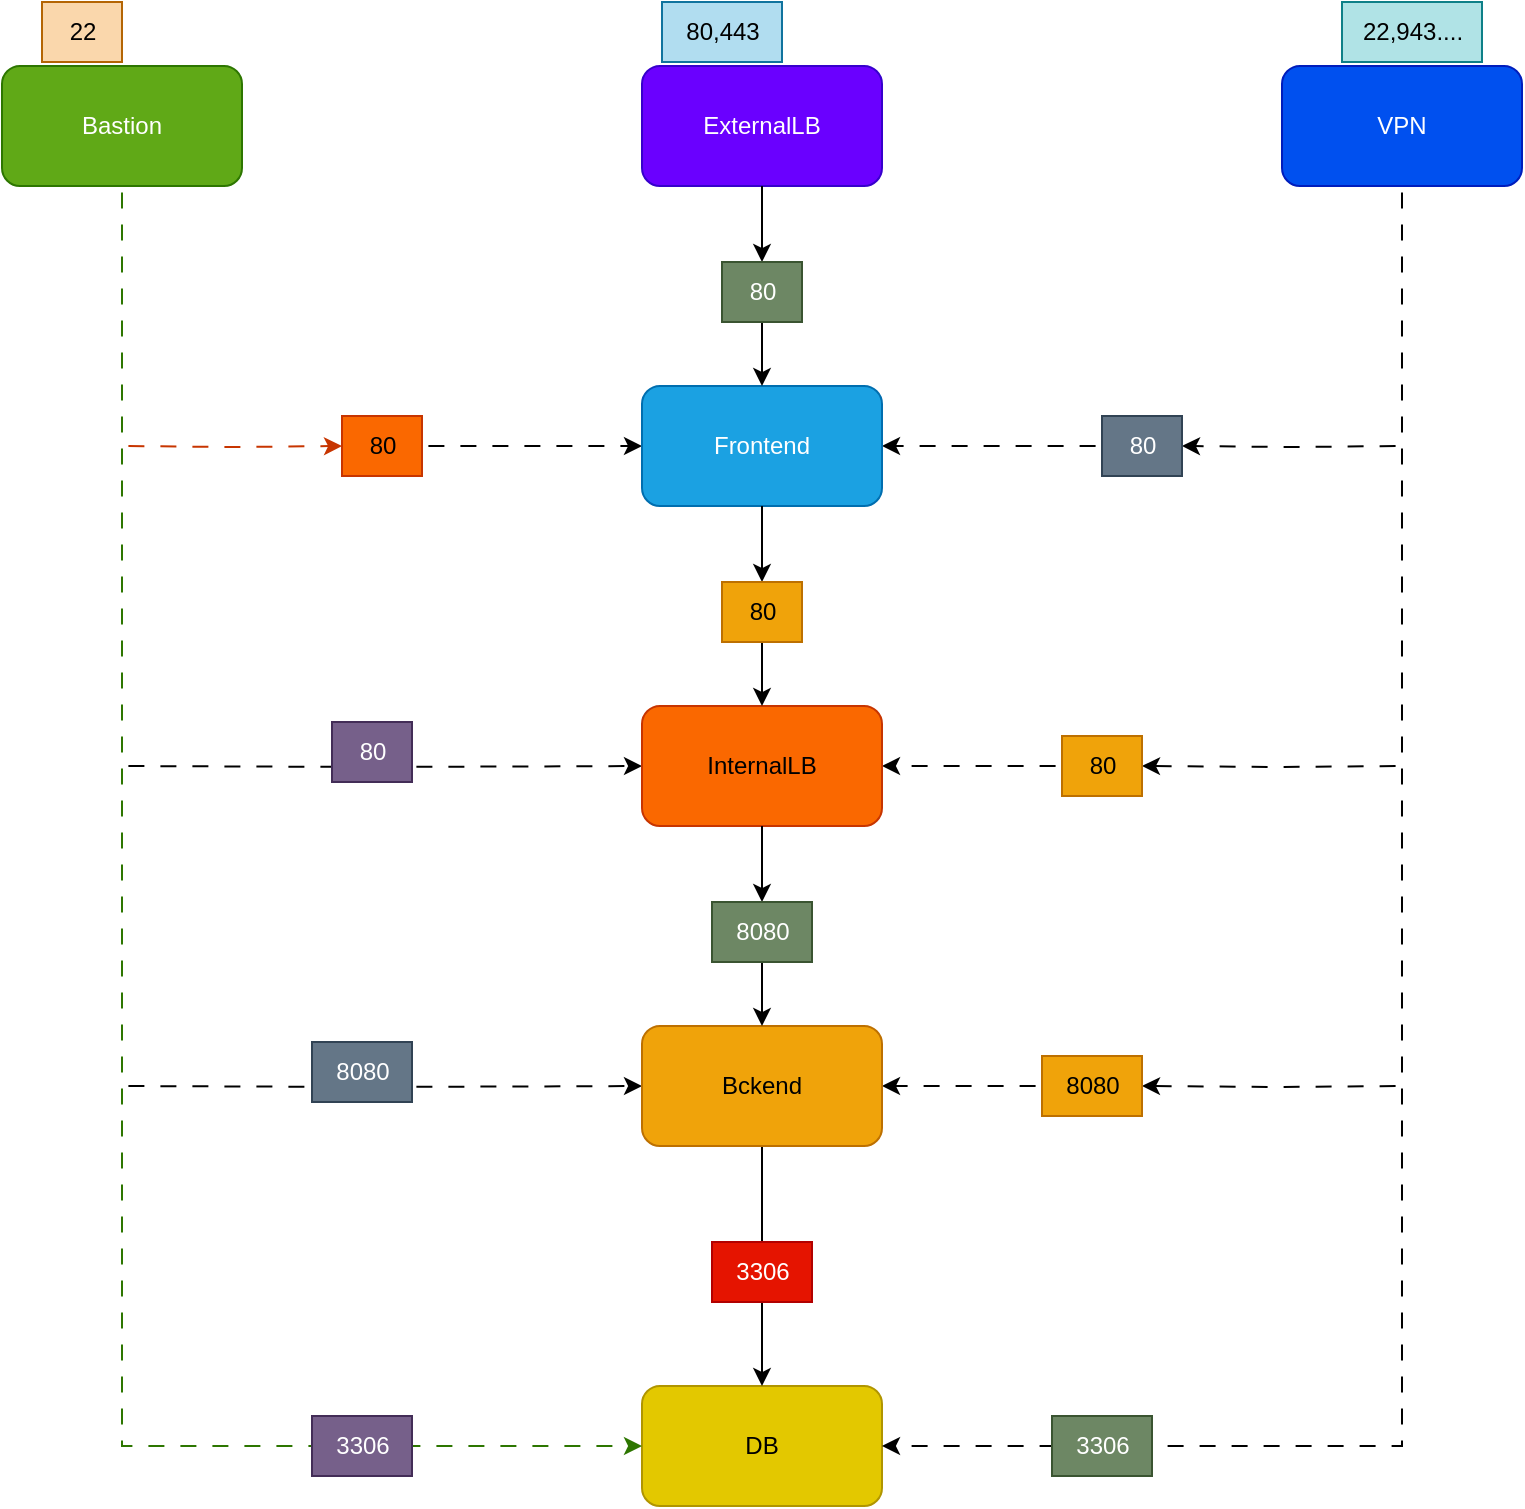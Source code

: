 <mxfile version="26.0.7">
  <diagram name="Page-1" id="6gcXUqYTGQuClc-u57p5">
    <mxGraphModel dx="1186" dy="-364" grid="1" gridSize="10" guides="1" tooltips="1" connect="1" arrows="1" fold="1" page="1" pageScale="1" pageWidth="850" pageHeight="1100" math="0" shadow="0">
      <root>
        <mxCell id="0" />
        <mxCell id="1" parent="0" />
        <mxCell id="hajlH9noZx7v-d4b18nL-1" value="DB" style="rounded=1;whiteSpace=wrap;html=1;fillColor=#e3c800;fontColor=#000000;strokeColor=#B09500;" vertex="1" parent="1">
          <mxGeometry x="400" y="1792" width="120" height="60" as="geometry" />
        </mxCell>
        <mxCell id="hajlH9noZx7v-d4b18nL-2" style="edgeStyle=orthogonalEdgeStyle;rounded=0;orthogonalLoop=1;jettySize=auto;html=1;exitX=0.5;exitY=1;exitDx=0;exitDy=0;entryX=0.5;entryY=0;entryDx=0;entryDy=0;" edge="1" parent="1" source="hajlH9noZx7v-d4b18nL-5" target="hajlH9noZx7v-d4b18nL-1">
          <mxGeometry relative="1" as="geometry" />
        </mxCell>
        <mxCell id="hajlH9noZx7v-d4b18nL-3" style="edgeStyle=orthogonalEdgeStyle;rounded=0;orthogonalLoop=1;jettySize=auto;html=1;flowAnimation=1;" edge="1" parent="1" target="hajlH9noZx7v-d4b18nL-5">
          <mxGeometry relative="1" as="geometry">
            <mxPoint x="140" y="1642" as="sourcePoint" />
          </mxGeometry>
        </mxCell>
        <mxCell id="hajlH9noZx7v-d4b18nL-4" style="edgeStyle=orthogonalEdgeStyle;rounded=0;orthogonalLoop=1;jettySize=auto;html=1;flowAnimation=1;" edge="1" parent="1" source="hajlH9noZx7v-d4b18nL-23" target="hajlH9noZx7v-d4b18nL-5">
          <mxGeometry relative="1" as="geometry">
            <mxPoint x="780" y="1642" as="sourcePoint" />
          </mxGeometry>
        </mxCell>
        <mxCell id="hajlH9noZx7v-d4b18nL-5" value="Bckend" style="rounded=1;whiteSpace=wrap;html=1;fillColor=#f0a30a;fontColor=#000000;strokeColor=#BD7000;" vertex="1" parent="1">
          <mxGeometry x="400" y="1612" width="120" height="60" as="geometry" />
        </mxCell>
        <mxCell id="hajlH9noZx7v-d4b18nL-6" style="edgeStyle=orthogonalEdgeStyle;rounded=0;orthogonalLoop=1;jettySize=auto;html=1;flowAnimation=1;" edge="1" parent="1" target="hajlH9noZx7v-d4b18nL-8">
          <mxGeometry relative="1" as="geometry">
            <mxPoint x="140" y="1482" as="sourcePoint" />
          </mxGeometry>
        </mxCell>
        <mxCell id="hajlH9noZx7v-d4b18nL-7" style="edgeStyle=orthogonalEdgeStyle;rounded=0;orthogonalLoop=1;jettySize=auto;html=1;entryX=0.5;entryY=0;entryDx=0;entryDy=0;" edge="1" parent="1" source="hajlH9noZx7v-d4b18nL-25" target="hajlH9noZx7v-d4b18nL-5">
          <mxGeometry relative="1" as="geometry" />
        </mxCell>
        <mxCell id="hajlH9noZx7v-d4b18nL-37" style="edgeStyle=orthogonalEdgeStyle;rounded=0;orthogonalLoop=1;jettySize=auto;html=1;flowAnimation=1;" edge="1" parent="1" source="hajlH9noZx7v-d4b18nL-27" target="hajlH9noZx7v-d4b18nL-8">
          <mxGeometry relative="1" as="geometry">
            <mxPoint x="780" y="1482" as="sourcePoint" />
          </mxGeometry>
        </mxCell>
        <mxCell id="hajlH9noZx7v-d4b18nL-8" value="InternalLB" style="rounded=1;whiteSpace=wrap;html=1;fillColor=#fa6800;fontColor=#000000;strokeColor=#C73500;" vertex="1" parent="1">
          <mxGeometry x="400" y="1452" width="120" height="60" as="geometry" />
        </mxCell>
        <mxCell id="hajlH9noZx7v-d4b18nL-9" style="edgeStyle=orthogonalEdgeStyle;rounded=0;orthogonalLoop=1;jettySize=auto;html=1;flowAnimation=1;" edge="1" parent="1" target="hajlH9noZx7v-d4b18nL-12" source="hajlH9noZx7v-d4b18nL-28">
          <mxGeometry relative="1" as="geometry">
            <mxPoint x="140" y="1322" as="sourcePoint" />
          </mxGeometry>
        </mxCell>
        <mxCell id="hajlH9noZx7v-d4b18nL-10" style="edgeStyle=orthogonalEdgeStyle;rounded=0;orthogonalLoop=1;jettySize=auto;html=1;flowAnimation=1;" edge="1" parent="1" target="hajlH9noZx7v-d4b18nL-12" source="hajlH9noZx7v-d4b18nL-29">
          <mxGeometry relative="1" as="geometry">
            <mxPoint x="780" y="1322" as="sourcePoint" />
          </mxGeometry>
        </mxCell>
        <mxCell id="hajlH9noZx7v-d4b18nL-11" style="edgeStyle=orthogonalEdgeStyle;rounded=0;orthogonalLoop=1;jettySize=auto;html=1;entryX=0.5;entryY=0;entryDx=0;entryDy=0;" edge="1" parent="1" source="hajlH9noZx7v-d4b18nL-30" target="hajlH9noZx7v-d4b18nL-8">
          <mxGeometry relative="1" as="geometry" />
        </mxCell>
        <mxCell id="hajlH9noZx7v-d4b18nL-12" value="Frontend" style="rounded=1;whiteSpace=wrap;html=1;fillColor=#1ba1e2;fontColor=#ffffff;strokeColor=#006EAF;" vertex="1" parent="1">
          <mxGeometry x="400" y="1292" width="120" height="60" as="geometry" />
        </mxCell>
        <mxCell id="hajlH9noZx7v-d4b18nL-13" style="edgeStyle=orthogonalEdgeStyle;rounded=0;orthogonalLoop=1;jettySize=auto;html=1;entryX=0.5;entryY=0;entryDx=0;entryDy=0;" edge="1" parent="1" source="hajlH9noZx7v-d4b18nL-31" target="hajlH9noZx7v-d4b18nL-12">
          <mxGeometry relative="1" as="geometry" />
        </mxCell>
        <mxCell id="hajlH9noZx7v-d4b18nL-14" value="ExternalLB" style="rounded=1;whiteSpace=wrap;html=1;fillColor=#6a00ff;fontColor=#ffffff;strokeColor=#3700CC;" vertex="1" parent="1">
          <mxGeometry x="400" y="1132" width="120" height="60" as="geometry" />
        </mxCell>
        <mxCell id="hajlH9noZx7v-d4b18nL-15" style="edgeStyle=orthogonalEdgeStyle;rounded=0;orthogonalLoop=1;jettySize=auto;html=1;entryX=0;entryY=0.5;entryDx=0;entryDy=0;flowAnimation=1;fillColor=#60a917;strokeColor=#2D7600;" edge="1" parent="1" source="hajlH9noZx7v-d4b18nL-16" target="hajlH9noZx7v-d4b18nL-1">
          <mxGeometry relative="1" as="geometry">
            <Array as="points">
              <mxPoint x="140" y="1822" />
            </Array>
          </mxGeometry>
        </mxCell>
        <mxCell id="hajlH9noZx7v-d4b18nL-16" value="Bastion&lt;span style=&quot;color: rgba(0, 0, 0, 0); font-family: monospace; font-size: 0px; text-align: start; text-wrap-mode: nowrap;&quot;&gt;%3CmxGraphModel%3E%3Croot%3E%3CmxCell%20id%3D%220%22%2F%3E%3CmxCell%20id%3D%221%22%20parent%3D%220%22%2F%3E%3CmxCell%20id%3D%222%22%20value%3D%22ExternalLB%22%20style%3D%22rounded%3D1%3BwhiteSpace%3Dwrap%3Bhtml%3D1%3B%22%20vertex%3D%221%22%20parent%3D%221%22%3E%3CmxGeometry%20x%3D%22340%22%20y%3D%22-100%22%20width%3D%22120%22%20height%3D%2260%22%20as%3D%22geometry%22%2F%3E%3C%2FmxCell%3E%3C%2Froot%3E%3C%2FmxGraphModel%3E&lt;/span&gt;" style="rounded=1;whiteSpace=wrap;html=1;fillColor=#60a917;fontColor=#ffffff;strokeColor=#2D7600;" vertex="1" parent="1">
          <mxGeometry x="80" y="1132" width="120" height="60" as="geometry" />
        </mxCell>
        <mxCell id="hajlH9noZx7v-d4b18nL-17" style="edgeStyle=orthogonalEdgeStyle;rounded=0;orthogonalLoop=1;jettySize=auto;html=1;entryX=1;entryY=0.5;entryDx=0;entryDy=0;flowAnimation=1;" edge="1" parent="1" source="hajlH9noZx7v-d4b18nL-18" target="hajlH9noZx7v-d4b18nL-1">
          <mxGeometry relative="1" as="geometry">
            <Array as="points">
              <mxPoint x="780" y="1822" />
            </Array>
          </mxGeometry>
        </mxCell>
        <mxCell id="hajlH9noZx7v-d4b18nL-18" value="VPN" style="rounded=1;whiteSpace=wrap;html=1;fillColor=#0050ef;fontColor=#ffffff;strokeColor=#001DBC;" vertex="1" parent="1">
          <mxGeometry x="720" y="1132" width="120" height="60" as="geometry" />
        </mxCell>
        <mxCell id="hajlH9noZx7v-d4b18nL-20" value="3306" style="text;html=1;align=center;verticalAlign=middle;resizable=0;points=[];autosize=1;strokeColor=#3A5431;fillColor=#6d8764;fontColor=#ffffff;" vertex="1" parent="1">
          <mxGeometry x="605" y="1807" width="50" height="30" as="geometry" />
        </mxCell>
        <mxCell id="hajlH9noZx7v-d4b18nL-21" value="3306" style="text;html=1;align=center;verticalAlign=middle;resizable=0;points=[];autosize=1;strokeColor=#B20000;fillColor=#e51400;fontColor=#ffffff;" vertex="1" parent="1">
          <mxGeometry x="435" y="1720" width="50" height="30" as="geometry" />
        </mxCell>
        <mxCell id="hajlH9noZx7v-d4b18nL-22" value="8080" style="text;html=1;align=center;verticalAlign=middle;resizable=0;points=[];autosize=1;strokeColor=#314354;fillColor=#647687;fontColor=#ffffff;" vertex="1" parent="1">
          <mxGeometry x="235" y="1620" width="50" height="30" as="geometry" />
        </mxCell>
        <mxCell id="hajlH9noZx7v-d4b18nL-24" value="80" style="text;html=1;align=center;verticalAlign=middle;resizable=0;points=[];autosize=1;strokeColor=#432D57;fillColor=#76608a;fontColor=#ffffff;" vertex="1" parent="1">
          <mxGeometry x="245" y="1460" width="40" height="30" as="geometry" />
        </mxCell>
        <mxCell id="hajlH9noZx7v-d4b18nL-32" value="22" style="text;html=1;align=center;verticalAlign=middle;resizable=0;points=[];autosize=1;strokeColor=#b46504;fillColor=#fad7ac;" vertex="1" parent="1">
          <mxGeometry x="100" y="1100" width="40" height="30" as="geometry" />
        </mxCell>
        <mxCell id="hajlH9noZx7v-d4b18nL-33" value="80,443" style="text;html=1;align=center;verticalAlign=middle;resizable=0;points=[];autosize=1;strokeColor=#10739e;fillColor=#b1ddf0;" vertex="1" parent="1">
          <mxGeometry x="410" y="1100" width="60" height="30" as="geometry" />
        </mxCell>
        <mxCell id="hajlH9noZx7v-d4b18nL-34" value="22,943...." style="text;html=1;align=center;verticalAlign=middle;resizable=0;points=[];autosize=1;strokeColor=#0e8088;fillColor=#b0e3e6;" vertex="1" parent="1">
          <mxGeometry x="750" y="1100" width="70" height="30" as="geometry" />
        </mxCell>
        <mxCell id="hajlH9noZx7v-d4b18nL-35" value="3306" style="text;html=1;align=center;verticalAlign=middle;resizable=0;points=[];autosize=1;strokeColor=#432D57;fillColor=#76608a;fontColor=#ffffff;" vertex="1" parent="1">
          <mxGeometry x="235" y="1807" width="50" height="30" as="geometry" />
        </mxCell>
        <mxCell id="hajlH9noZx7v-d4b18nL-38" value="" style="edgeStyle=orthogonalEdgeStyle;rounded=0;orthogonalLoop=1;jettySize=auto;html=1;entryX=0.5;entryY=0;entryDx=0;entryDy=0;" edge="1" parent="1" source="hajlH9noZx7v-d4b18nL-12" target="hajlH9noZx7v-d4b18nL-30">
          <mxGeometry relative="1" as="geometry">
            <mxPoint x="460" y="1352" as="sourcePoint" />
            <mxPoint x="460" y="1452" as="targetPoint" />
          </mxGeometry>
        </mxCell>
        <mxCell id="hajlH9noZx7v-d4b18nL-30" value="80" style="text;html=1;align=center;verticalAlign=middle;resizable=0;points=[];autosize=1;strokeColor=#BD7000;fillColor=#f0a30a;fontColor=#000000;" vertex="1" parent="1">
          <mxGeometry x="440" y="1390" width="40" height="30" as="geometry" />
        </mxCell>
        <mxCell id="hajlH9noZx7v-d4b18nL-39" value="" style="edgeStyle=orthogonalEdgeStyle;rounded=0;orthogonalLoop=1;jettySize=auto;html=1;entryX=0.5;entryY=0;entryDx=0;entryDy=0;" edge="1" parent="1" source="hajlH9noZx7v-d4b18nL-8" target="hajlH9noZx7v-d4b18nL-25">
          <mxGeometry relative="1" as="geometry">
            <mxPoint x="460" y="1512" as="sourcePoint" />
            <mxPoint x="460" y="1612" as="targetPoint" />
          </mxGeometry>
        </mxCell>
        <mxCell id="hajlH9noZx7v-d4b18nL-25" value="8080" style="text;html=1;align=center;verticalAlign=middle;resizable=0;points=[];autosize=1;strokeColor=#3A5431;fillColor=#6d8764;fontColor=#ffffff;" vertex="1" parent="1">
          <mxGeometry x="435" y="1550" width="50" height="30" as="geometry" />
        </mxCell>
        <mxCell id="hajlH9noZx7v-d4b18nL-40" value="" style="edgeStyle=orthogonalEdgeStyle;rounded=0;orthogonalLoop=1;jettySize=auto;html=1;fillColor=#fa6800;strokeColor=#C73500;flowAnimation=1;" edge="1" parent="1" target="hajlH9noZx7v-d4b18nL-28">
          <mxGeometry relative="1" as="geometry">
            <mxPoint x="140" y="1322" as="sourcePoint" />
            <mxPoint x="400" y="1322" as="targetPoint" />
          </mxGeometry>
        </mxCell>
        <mxCell id="hajlH9noZx7v-d4b18nL-28" value="80" style="text;html=1;align=center;verticalAlign=middle;resizable=0;points=[];autosize=1;strokeColor=#C73500;fillColor=#fa6800;fontColor=#000000;" vertex="1" parent="1">
          <mxGeometry x="250" y="1307" width="40" height="30" as="geometry" />
        </mxCell>
        <mxCell id="hajlH9noZx7v-d4b18nL-41" value="" style="edgeStyle=orthogonalEdgeStyle;rounded=0;orthogonalLoop=1;jettySize=auto;html=1;flowAnimation=1;" edge="1" parent="1" target="hajlH9noZx7v-d4b18nL-27">
          <mxGeometry relative="1" as="geometry">
            <mxPoint x="520" y="1482" as="targetPoint" />
            <mxPoint x="780" y="1482" as="sourcePoint" />
          </mxGeometry>
        </mxCell>
        <mxCell id="hajlH9noZx7v-d4b18nL-27" value="80" style="text;html=1;align=center;verticalAlign=middle;resizable=0;points=[];autosize=1;strokeColor=#BD7000;fillColor=#f0a30a;fontColor=#000000;" vertex="1" parent="1">
          <mxGeometry x="610" y="1467" width="40" height="30" as="geometry" />
        </mxCell>
        <mxCell id="hajlH9noZx7v-d4b18nL-42" value="" style="edgeStyle=orthogonalEdgeStyle;rounded=0;orthogonalLoop=1;jettySize=auto;html=1;flowAnimation=1;" edge="1" parent="1" target="hajlH9noZx7v-d4b18nL-23">
          <mxGeometry relative="1" as="geometry">
            <mxPoint x="520" y="1642" as="targetPoint" />
            <mxPoint x="780" y="1642" as="sourcePoint" />
          </mxGeometry>
        </mxCell>
        <mxCell id="hajlH9noZx7v-d4b18nL-23" value="8080" style="text;html=1;align=center;verticalAlign=middle;resizable=0;points=[];autosize=1;strokeColor=#BD7000;fillColor=#f0a30a;fontColor=#000000;" vertex="1" parent="1">
          <mxGeometry x="600" y="1627" width="50" height="30" as="geometry" />
        </mxCell>
        <mxCell id="hajlH9noZx7v-d4b18nL-44" value="" style="edgeStyle=orthogonalEdgeStyle;rounded=0;orthogonalLoop=1;jettySize=auto;html=1;flowAnimation=1;" edge="1" parent="1" target="hajlH9noZx7v-d4b18nL-29">
          <mxGeometry relative="1" as="geometry">
            <mxPoint x="780" y="1322" as="sourcePoint" />
            <mxPoint x="520" y="1322" as="targetPoint" />
          </mxGeometry>
        </mxCell>
        <mxCell id="hajlH9noZx7v-d4b18nL-29" value="80" style="text;html=1;align=center;verticalAlign=middle;resizable=0;points=[];autosize=1;strokeColor=#314354;fillColor=#647687;fontColor=#ffffff;" vertex="1" parent="1">
          <mxGeometry x="630" y="1307" width="40" height="30" as="geometry" />
        </mxCell>
        <mxCell id="hajlH9noZx7v-d4b18nL-45" value="" style="edgeStyle=orthogonalEdgeStyle;rounded=0;orthogonalLoop=1;jettySize=auto;html=1;entryX=0.5;entryY=0;entryDx=0;entryDy=0;" edge="1" parent="1" source="hajlH9noZx7v-d4b18nL-14" target="hajlH9noZx7v-d4b18nL-31">
          <mxGeometry relative="1" as="geometry">
            <mxPoint x="460" y="1192" as="sourcePoint" />
            <mxPoint x="460" y="1292" as="targetPoint" />
          </mxGeometry>
        </mxCell>
        <mxCell id="hajlH9noZx7v-d4b18nL-31" value="80" style="text;html=1;align=center;verticalAlign=middle;resizable=0;points=[];autosize=1;strokeColor=#3A5431;fillColor=#6d8764;fontColor=#ffffff;" vertex="1" parent="1">
          <mxGeometry x="440" y="1230" width="40" height="30" as="geometry" />
        </mxCell>
      </root>
    </mxGraphModel>
  </diagram>
</mxfile>
